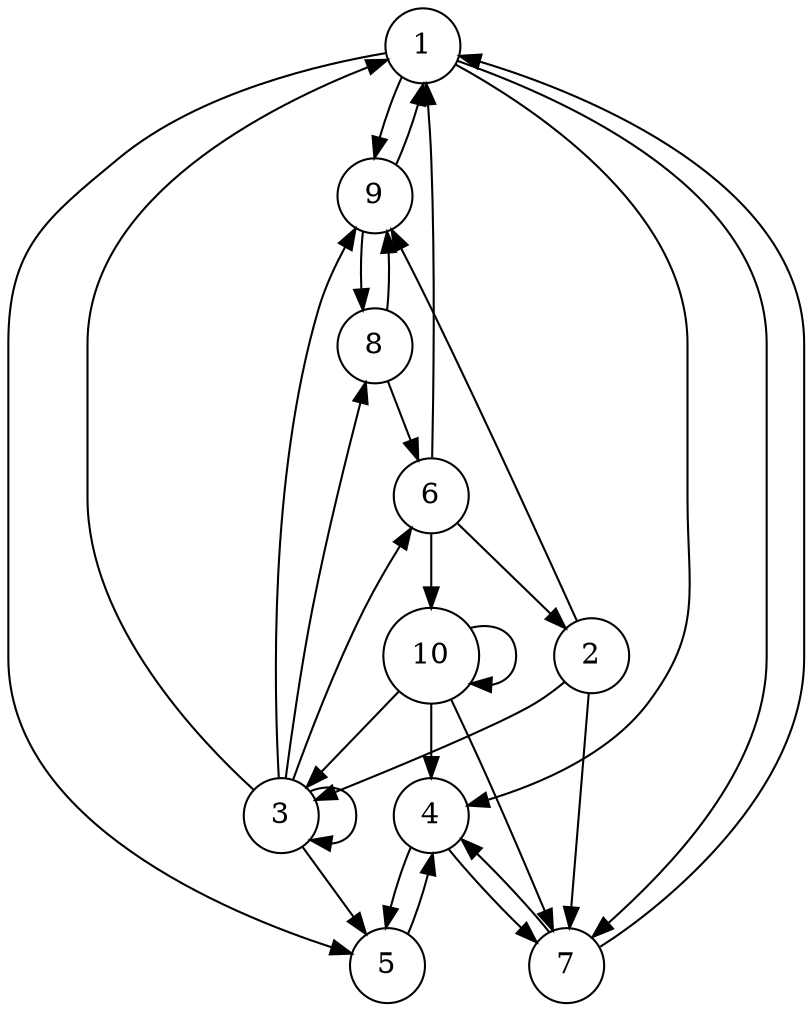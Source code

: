 digraph hgn{ node [shape=circle] 1 2 3 4 5 6 7 8 9 10 1 -> 4 1 -> 5 1-> 7 1 -> 9 2 -> 3 2 -> 7 2 -> 9 3 -> 1 3 -> 3 3 -> 5 3 -> 6 3 -> 8 3 -> 9 4 -> 5 4 -> 7 5 -> 4 6 -> 1 6 -> 2 6 -> 10 7 -> 1 7 -> 4 8 -> 6 8 -> 9 9 -> 1 9 -> 8 10 -> 3 10 -> 4 10 -> 7 10 -> 10}